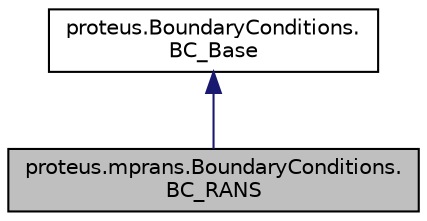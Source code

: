 digraph "proteus.mprans.BoundaryConditions.BC_RANS"
{
 // LATEX_PDF_SIZE
  edge [fontname="Helvetica",fontsize="10",labelfontname="Helvetica",labelfontsize="10"];
  node [fontname="Helvetica",fontsize="10",shape=record];
  Node1 [label="proteus.mprans.BoundaryConditions.\lBC_RANS",height=0.2,width=0.4,color="black", fillcolor="grey75", style="filled", fontcolor="black",tooltip=" "];
  Node2 -> Node1 [dir="back",color="midnightblue",fontsize="10",style="solid",fontname="Helvetica"];
  Node2 [label="proteus.BoundaryConditions.\lBC_Base",height=0.2,width=0.4,color="black", fillcolor="white", style="filled",URL="$classproteus_1_1BoundaryConditions_1_1BC__Base.html",tooltip=" "];
}
